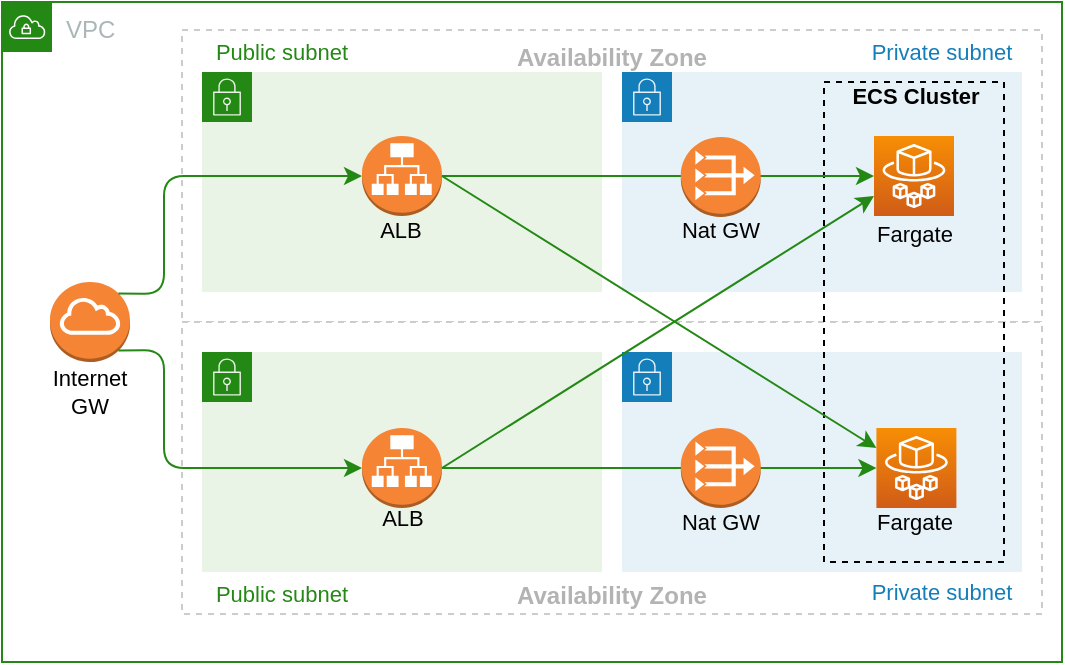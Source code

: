 <mxfile version="14.6.6" type="google"><diagram id="JBsn94o84V12wUtqnNOi" name="Page-1"><mxGraphModel dx="2062" dy="705" grid="1" gridSize="10" guides="1" tooltips="1" connect="1" arrows="1" fold="1" page="1" pageScale="1" pageWidth="827" pageHeight="1169" math="0" shadow="0"><root><mxCell id="0"/><mxCell id="1" parent="0"/><mxCell id="Lsa8JW-0dLaowX3Use2J-4" value="VPC" style="points=[[0,0],[0.25,0],[0.5,0],[0.75,0],[1,0],[1,0.25],[1,0.5],[1,0.75],[1,1],[0.75,1],[0.5,1],[0.25,1],[0,1],[0,0.75],[0,0.5],[0,0.25]];outlineConnect=0;gradientColor=none;html=1;whiteSpace=wrap;fontSize=12;fontStyle=0;shape=mxgraph.aws4.group;grIcon=mxgraph.aws4.group_vpc;strokeColor=#248814;verticalAlign=top;align=left;spacingLeft=30;fontColor=#AAB7B8;dashed=0;editable=1;movable=1;resizable=1;" parent="1" vertex="1"><mxGeometry x="149" y="300" width="530" height="330" as="geometry"/></mxCell><mxCell id="Lsa8JW-0dLaowX3Use2J-11" value="Availability Zone" style="dashed=1;verticalAlign=top;fontStyle=1;fontColor=#B3B3B3;strokeColor=#CCCCCC;" parent="1" vertex="1"><mxGeometry x="239" y="314" width="430" height="146" as="geometry"/></mxCell><mxCell id="Lsa8JW-0dLaowX3Use2J-7" value="" style="points=[[0,0],[0.25,0],[0.5,0],[0.75,0],[1,0],[1,0.25],[1,0.5],[1,0.75],[1,1],[0.75,1],[0.5,1],[0.25,1],[0,1],[0,0.75],[0,0.5],[0,0.25]];outlineConnect=0;gradientColor=none;html=1;whiteSpace=wrap;fontSize=12;fontStyle=0;shape=mxgraph.aws4.group;grIcon=mxgraph.aws4.group_security_group;grStroke=0;strokeColor=#147EBA;fillColor=#E6F2F8;verticalAlign=bottom;align=right;spacingLeft=30;fontColor=#147EBA;dashed=0;labelPosition=center;verticalLabelPosition=top;" parent="1" vertex="1"><mxGeometry x="459" y="335" width="200" height="110" as="geometry"/></mxCell><mxCell id="Lsa8JW-0dLaowX3Use2J-6" value="" style="points=[[0,0],[0.25,0],[0.5,0],[0.75,0],[1,0],[1,0.25],[1,0.5],[1,0.75],[1,1],[0.75,1],[0.5,1],[0.25,1],[0,1],[0,0.75],[0,0.5],[0,0.25]];outlineConnect=0;gradientColor=none;html=1;whiteSpace=wrap;fontSize=12;fontStyle=0;shape=mxgraph.aws4.group;grIcon=mxgraph.aws4.group_security_group;grStroke=0;strokeColor=#248814;fillColor=#E9F3E6;verticalAlign=bottom;align=left;spacingLeft=30;fontColor=#248814;dashed=0;labelPosition=center;verticalLabelPosition=top;" parent="1" vertex="1"><mxGeometry x="249" y="335" width="200" height="110" as="geometry"/></mxCell><mxCell id="Lsa8JW-0dLaowX3Use2J-12" value="" style="outlineConnect=0;dashed=0;verticalLabelPosition=bottom;verticalAlign=top;align=center;html=1;shape=mxgraph.aws3.application_load_balancer;fillColor=#F58534;gradientColor=none;" parent="1" vertex="1"><mxGeometry x="329" y="367" width="40" height="40" as="geometry"/></mxCell><mxCell id="Lsa8JW-0dLaowX3Use2J-13" value="" style="outlineConnect=0;dashed=0;verticalLabelPosition=bottom;verticalAlign=top;align=center;html=1;shape=mxgraph.aws3.internet_gateway;fillColor=#F58534;gradientColor=none;fontColor=#B3B3B3;strokeColor=#4D4D4D;" parent="1" vertex="1"><mxGeometry x="173" y="440" width="40" height="40" as="geometry"/></mxCell><mxCell id="Lsa8JW-0dLaowX3Use2J-22" value="&lt;font color=&quot;#000000&quot; style=&quot;font-size: 11px;&quot;&gt;ALB&lt;/font&gt;" style="text;html=1;strokeColor=none;fillColor=none;align=center;verticalAlign=middle;whiteSpace=wrap;rounded=0;fontColor=#B3B3B3;fontSize=11;fontStyle=0" parent="1" vertex="1"><mxGeometry x="329" y="407" width="39.4" height="13.5" as="geometry"/></mxCell><mxCell id="Lsa8JW-0dLaowX3Use2J-34" value="Availability Zone" style="dashed=1;verticalAlign=bottom;fontStyle=1;fontColor=#B3B3B3;strokeColor=#CCCCCC;" parent="1" vertex="1"><mxGeometry x="239" y="460" width="430" height="146" as="geometry"/></mxCell><mxCell id="Lsa8JW-0dLaowX3Use2J-35" value="&lt;br&gt;" style="points=[[0,0],[0.25,0],[0.5,0],[0.75,0],[1,0],[1,0.25],[1,0.5],[1,0.75],[1,1],[0.75,1],[0.5,1],[0.25,1],[0,1],[0,0.75],[0,0.5],[0,0.25]];outlineConnect=0;gradientColor=none;html=1;whiteSpace=wrap;fontSize=12;fontStyle=0;shape=mxgraph.aws4.group;grIcon=mxgraph.aws4.group_security_group;grStroke=0;strokeColor=#147EBA;fillColor=#E6F2F8;verticalAlign=top;align=right;spacingLeft=30;fontColor=#147EBA;dashed=0;labelPosition=center;verticalLabelPosition=bottom;" parent="1" vertex="1"><mxGeometry x="459" y="475" width="200" height="110" as="geometry"/></mxCell><mxCell id="Lsa8JW-0dLaowX3Use2J-36" value="" style="points=[[0,0],[0.25,0],[0.5,0],[0.75,0],[1,0],[1,0.25],[1,0.5],[1,0.75],[1,1],[0.75,1],[0.5,1],[0.25,1],[0,1],[0,0.75],[0,0.5],[0,0.25]];outlineConnect=0;gradientColor=none;html=1;whiteSpace=wrap;fontSize=12;fontStyle=0;shape=mxgraph.aws4.group;grIcon=mxgraph.aws4.group_security_group;grStroke=0;strokeColor=#248814;fillColor=#E9F3E6;verticalAlign=top;align=right;spacingLeft=0;dashed=0;labelPosition=left;verticalLabelPosition=bottom;fontColor=#248814;" parent="1" vertex="1"><mxGeometry x="249" y="475" width="200" height="110" as="geometry"/></mxCell><mxCell id="Lsa8JW-0dLaowX3Use2J-37" value="" style="outlineConnect=0;dashed=0;verticalLabelPosition=bottom;verticalAlign=top;align=center;html=1;shape=mxgraph.aws3.application_load_balancer;fillColor=#F58534;gradientColor=none;" parent="1" vertex="1"><mxGeometry x="329" y="513" width="40" height="40" as="geometry"/></mxCell><mxCell id="Lsa8JW-0dLaowX3Use2J-39" value="&lt;font color=&quot;#000000&quot; style=&quot;font-size: 11px;&quot;&gt;ALB&lt;/font&gt;" style="text;html=1;strokeColor=none;fillColor=none;align=center;verticalAlign=middle;whiteSpace=wrap;rounded=0;fontColor=#B3B3B3;fontSize=11;fontStyle=0" parent="1" vertex="1"><mxGeometry x="329.6" y="551.5" width="39.4" height="13.5" as="geometry"/></mxCell><mxCell id="Lsa8JW-0dLaowX3Use2J-21" value="" style="rounded=0;whiteSpace=wrap;html=1;fontColor=#B3B3B3;dashed=1;fillColor=none;strokeWidth=1;" parent="1" vertex="1"><mxGeometry x="560" y="340" width="90" height="240" as="geometry"/></mxCell><mxCell id="Lsa8JW-0dLaowX3Use2J-14" value="" style="points=[[0,0,0],[0.25,0,0],[0.5,0,0],[0.75,0,0],[1,0,0],[0,1,0],[0.25,1,0],[0.5,1,0],[0.75,1,0],[1,1,0],[0,0.25,0],[0,0.5,0],[0,0.75,0],[1,0.25,0],[1,0.5,0],[1,0.75,0]];outlineConnect=0;fontColor=#232F3E;gradientColor=#F78E04;gradientDirection=north;fillColor=#D05C17;strokeColor=#ffffff;dashed=0;verticalLabelPosition=bottom;verticalAlign=top;align=center;html=1;fontSize=12;fontStyle=0;aspect=fixed;shape=mxgraph.aws4.resourceIcon;resIcon=mxgraph.aws4.fargate;" parent="1" vertex="1"><mxGeometry x="585" y="367" width="40" height="40" as="geometry"/></mxCell><mxCell id="Lsa8JW-0dLaowX3Use2J-24" value="&lt;font color=&quot;#000000&quot; style=&quot;font-size: 11px;&quot;&gt;Fargate&lt;/font&gt;" style="text;html=1;strokeColor=none;fillColor=none;align=center;verticalAlign=middle;whiteSpace=wrap;rounded=0;fontColor=#B3B3B3;fontSize=11;fontStyle=0" parent="1" vertex="1"><mxGeometry x="585.6" y="409" width="39.4" height="13.5" as="geometry"/></mxCell><mxCell id="Lsa8JW-0dLaowX3Use2J-40" value="&lt;font color=&quot;#000000&quot; style=&quot;font-size: 11px;&quot;&gt;Fargate&lt;/font&gt;" style="text;html=1;strokeColor=none;fillColor=none;align=center;verticalAlign=middle;whiteSpace=wrap;rounded=0;fontColor=#B3B3B3;fontSize=11;fontStyle=0" parent="1" vertex="1"><mxGeometry x="586.2" y="553" width="39.4" height="13.5" as="geometry"/></mxCell><mxCell id="Lsa8JW-0dLaowX3Use2J-38" value="" style="points=[[0,0,0],[0.25,0,0],[0.5,0,0],[0.75,0,0],[1,0,0],[0,1,0],[0.25,1,0],[0.5,1,0],[0.75,1,0],[1,1,0],[0,0.25,0],[0,0.5,0],[0,0.75,0],[1,0.25,0],[1,0.5,0],[1,0.75,0]];outlineConnect=0;fontColor=#232F3E;gradientColor=#F78E04;gradientDirection=north;fillColor=#D05C17;strokeColor=#ffffff;dashed=0;verticalLabelPosition=bottom;verticalAlign=top;align=center;html=1;fontSize=12;fontStyle=0;aspect=fixed;shape=mxgraph.aws4.resourceIcon;resIcon=mxgraph.aws4.fargate;" parent="1" vertex="1"><mxGeometry x="586.2" y="513" width="40" height="40" as="geometry"/></mxCell><mxCell id="Lsa8JW-0dLaowX3Use2J-26" value="&lt;font color=&quot;#000000&quot; style=&quot;font-size: 11px;&quot;&gt;ECS Cluster&lt;/font&gt;" style="text;html=1;strokeColor=none;fillColor=none;align=center;verticalAlign=middle;whiteSpace=wrap;rounded=0;fontColor=#B3B3B3;fontStyle=1;fontSize=11;" parent="1" vertex="1"><mxGeometry x="565.9" y="340" width="80" height="13.5" as="geometry"/></mxCell><mxCell id="Lsa8JW-0dLaowX3Use2J-48" value="&lt;font color=&quot;#000000&quot; style=&quot;font-size: 11px;&quot;&gt;Nat GW&lt;/font&gt;" style="text;html=1;strokeColor=none;fillColor=none;align=center;verticalAlign=middle;whiteSpace=wrap;rounded=0;fontColor=#B3B3B3;fontSize=11;fontStyle=0" parent="1" vertex="1"><mxGeometry x="478.7" y="407" width="59.4" height="13.5" as="geometry"/></mxCell><mxCell id="Lsa8JW-0dLaowX3Use2J-56" value="&lt;font color=&quot;#000000&quot; style=&quot;font-size: 11px&quot;&gt;Internet GW&lt;/font&gt;" style="text;html=1;strokeColor=none;fillColor=none;align=center;verticalAlign=middle;whiteSpace=wrap;rounded=0;fontColor=#B3B3B3;fontSize=11;fontStyle=0" parent="1" vertex="1"><mxGeometry x="168.83" y="480" width="48.35" height="30" as="geometry"/></mxCell><mxCell id="Lsa8JW-0dLaowX3Use2J-67" value="" style="endArrow=classic;html=1;fontSize=11;fontColor=#B3B3B3;strokeWidth=1;entryX=0;entryY=0.5;entryDx=0;entryDy=0;entryPerimeter=0;exitX=0.855;exitY=0.145;exitDx=0;exitDy=0;exitPerimeter=0;strokeColor=#248814;" parent="1" source="Lsa8JW-0dLaowX3Use2J-13" target="Lsa8JW-0dLaowX3Use2J-12" edge="1"><mxGeometry width="50" height="50" relative="1" as="geometry"><mxPoint x="259" y="410" as="sourcePoint"/><mxPoint x="309" y="360" as="targetPoint"/><Array as="points"><mxPoint x="230" y="446"/><mxPoint x="230" y="387"/></Array></mxGeometry></mxCell><mxCell id="Lsa8JW-0dLaowX3Use2J-71" value="" style="endArrow=classic;html=1;fontSize=11;fontColor=#B3B3B3;strokeWidth=1;entryX=0;entryY=0.5;entryDx=0;entryDy=0;entryPerimeter=0;exitX=1;exitY=0.5;exitDx=0;exitDy=0;exitPerimeter=0;strokeColor=#248814;" parent="1" source="Lsa8JW-0dLaowX3Use2J-12" target="Lsa8JW-0dLaowX3Use2J-14" edge="1"><mxGeometry width="50" height="50" relative="1" as="geometry"><mxPoint x="259" y="405" as="sourcePoint"/><mxPoint x="309" y="355" as="targetPoint"/></mxGeometry></mxCell><mxCell id="Lsa8JW-0dLaowX3Use2J-74" value="" style="endArrow=classic;html=1;fontSize=11;fontColor=#B3B3B3;strokeWidth=1;entryX=0;entryY=0.5;entryDx=0;entryDy=0;entryPerimeter=0;exitX=1;exitY=0.5;exitDx=0;exitDy=0;exitPerimeter=0;strokeColor=#248814;" parent="1" source="Lsa8JW-0dLaowX3Use2J-37" target="Lsa8JW-0dLaowX3Use2J-38" edge="1"><mxGeometry width="50" height="50" relative="1" as="geometry"><mxPoint x="379" y="389" as="sourcePoint"/><mxPoint x="589.15" y="540" as="targetPoint"/></mxGeometry></mxCell><mxCell id="Lsa8JW-0dLaowX3Use2J-3" value="" style="outlineConnect=0;dashed=0;verticalLabelPosition=bottom;verticalAlign=top;align=center;html=1;shape=mxgraph.aws3.vpc_nat_gateway;fillColor=#F58534;gradientColor=none;" parent="1" vertex="1"><mxGeometry x="488.4" y="367.5" width="40" height="40" as="geometry"/></mxCell><mxCell id="p8mF96vY7ONnQTtS7Pl9-1" value="" style="endArrow=classic;html=1;fontSize=11;fontColor=#B3B3B3;strokeWidth=1;entryX=0;entryY=0.25;entryDx=0;entryDy=0;entryPerimeter=0;exitX=1;exitY=0.5;exitDx=0;exitDy=0;exitPerimeter=0;strokeColor=#248814;" parent="1" source="Lsa8JW-0dLaowX3Use2J-12" target="Lsa8JW-0dLaowX3Use2J-38" edge="1"><mxGeometry width="50" height="50" relative="1" as="geometry"><mxPoint x="379" y="410" as="sourcePoint"/><mxPoint x="589.15" y="410" as="targetPoint"/></mxGeometry></mxCell><mxCell id="p8mF96vY7ONnQTtS7Pl9-2" value="" style="endArrow=classic;html=1;fontSize=11;fontColor=#B3B3B3;strokeWidth=1;entryX=0;entryY=0.75;entryDx=0;entryDy=0;entryPerimeter=0;exitX=1;exitY=0.5;exitDx=0;exitDy=0;exitPerimeter=0;strokeColor=#248814;" parent="1" source="Lsa8JW-0dLaowX3Use2J-37" target="Lsa8JW-0dLaowX3Use2J-14" edge="1"><mxGeometry width="50" height="50" relative="1" as="geometry"><mxPoint x="379" y="561" as="sourcePoint"/><mxPoint x="589.15" y="561" as="targetPoint"/></mxGeometry></mxCell><mxCell id="lHBRtP1yRMK0aEYCL12M-1" value="&lt;font color=&quot;#000000&quot; style=&quot;font-size: 11px;&quot;&gt;Nat GW&lt;/font&gt;" style="text;html=1;strokeColor=none;fillColor=none;align=center;verticalAlign=middle;whiteSpace=wrap;rounded=0;fontColor=#B3B3B3;fontSize=11;fontStyle=0" parent="1" vertex="1"><mxGeometry x="478.7" y="553" width="59.4" height="13.5" as="geometry"/></mxCell><mxCell id="lHBRtP1yRMK0aEYCL12M-2" value="" style="outlineConnect=0;dashed=0;verticalLabelPosition=bottom;verticalAlign=top;align=center;html=1;shape=mxgraph.aws3.vpc_nat_gateway;fillColor=#F58534;gradientColor=none;" parent="1" vertex="1"><mxGeometry x="488.4" y="513" width="40" height="40" as="geometry"/></mxCell><mxCell id="lHBRtP1yRMK0aEYCL12M-3" value="Public subnet" style="text;html=1;strokeColor=none;fillColor=none;align=center;verticalAlign=middle;whiteSpace=wrap;rounded=0;fontSize=11;fontColor=#248814;" parent="1" vertex="1"><mxGeometry x="249" y="586" width="80" height="20" as="geometry"/></mxCell><mxCell id="lHBRtP1yRMK0aEYCL12M-4" value="Public subnet" style="text;html=1;strokeColor=none;fillColor=none;align=center;verticalAlign=middle;whiteSpace=wrap;rounded=0;fontSize=11;fontColor=#248814;" parent="1" vertex="1"><mxGeometry x="249" y="315" width="80" height="20" as="geometry"/></mxCell><mxCell id="lHBRtP1yRMK0aEYCL12M-5" value="Private subnet" style="text;html=1;strokeColor=none;fillColor=none;align=center;verticalAlign=middle;whiteSpace=wrap;rounded=0;fontSize=11;fontColor=#147EBA;" parent="1" vertex="1"><mxGeometry x="579" y="585" width="80" height="20" as="geometry"/></mxCell><mxCell id="lHBRtP1yRMK0aEYCL12M-6" value="Private subnet" style="text;html=1;strokeColor=none;fillColor=none;align=center;verticalAlign=middle;whiteSpace=wrap;rounded=0;fontSize=11;fontColor=#147EBA;" parent="1" vertex="1"><mxGeometry x="579" y="315" width="80" height="20" as="geometry"/></mxCell><mxCell id="Lsa8JW-0dLaowX3Use2J-68" value="" style="endArrow=classic;html=1;fontSize=11;fontColor=#B3B3B3;strokeWidth=1;entryX=0;entryY=0.5;entryDx=0;entryDy=0;entryPerimeter=0;exitX=0.855;exitY=0.855;exitDx=0;exitDy=0;exitPerimeter=0;rounded=1;strokeColor=#248814;" parent="1" source="Lsa8JW-0dLaowX3Use2J-13" target="Lsa8JW-0dLaowX3Use2J-37" edge="1"><mxGeometry width="50" height="50" relative="1" as="geometry"><mxPoint x="217.2" y="460.8" as="sourcePoint"/><mxPoint x="339" y="410" as="targetPoint"/><Array as="points"><mxPoint x="230" y="474"/><mxPoint x="230" y="533"/></Array></mxGeometry></mxCell></root></mxGraphModel></diagram></mxfile>